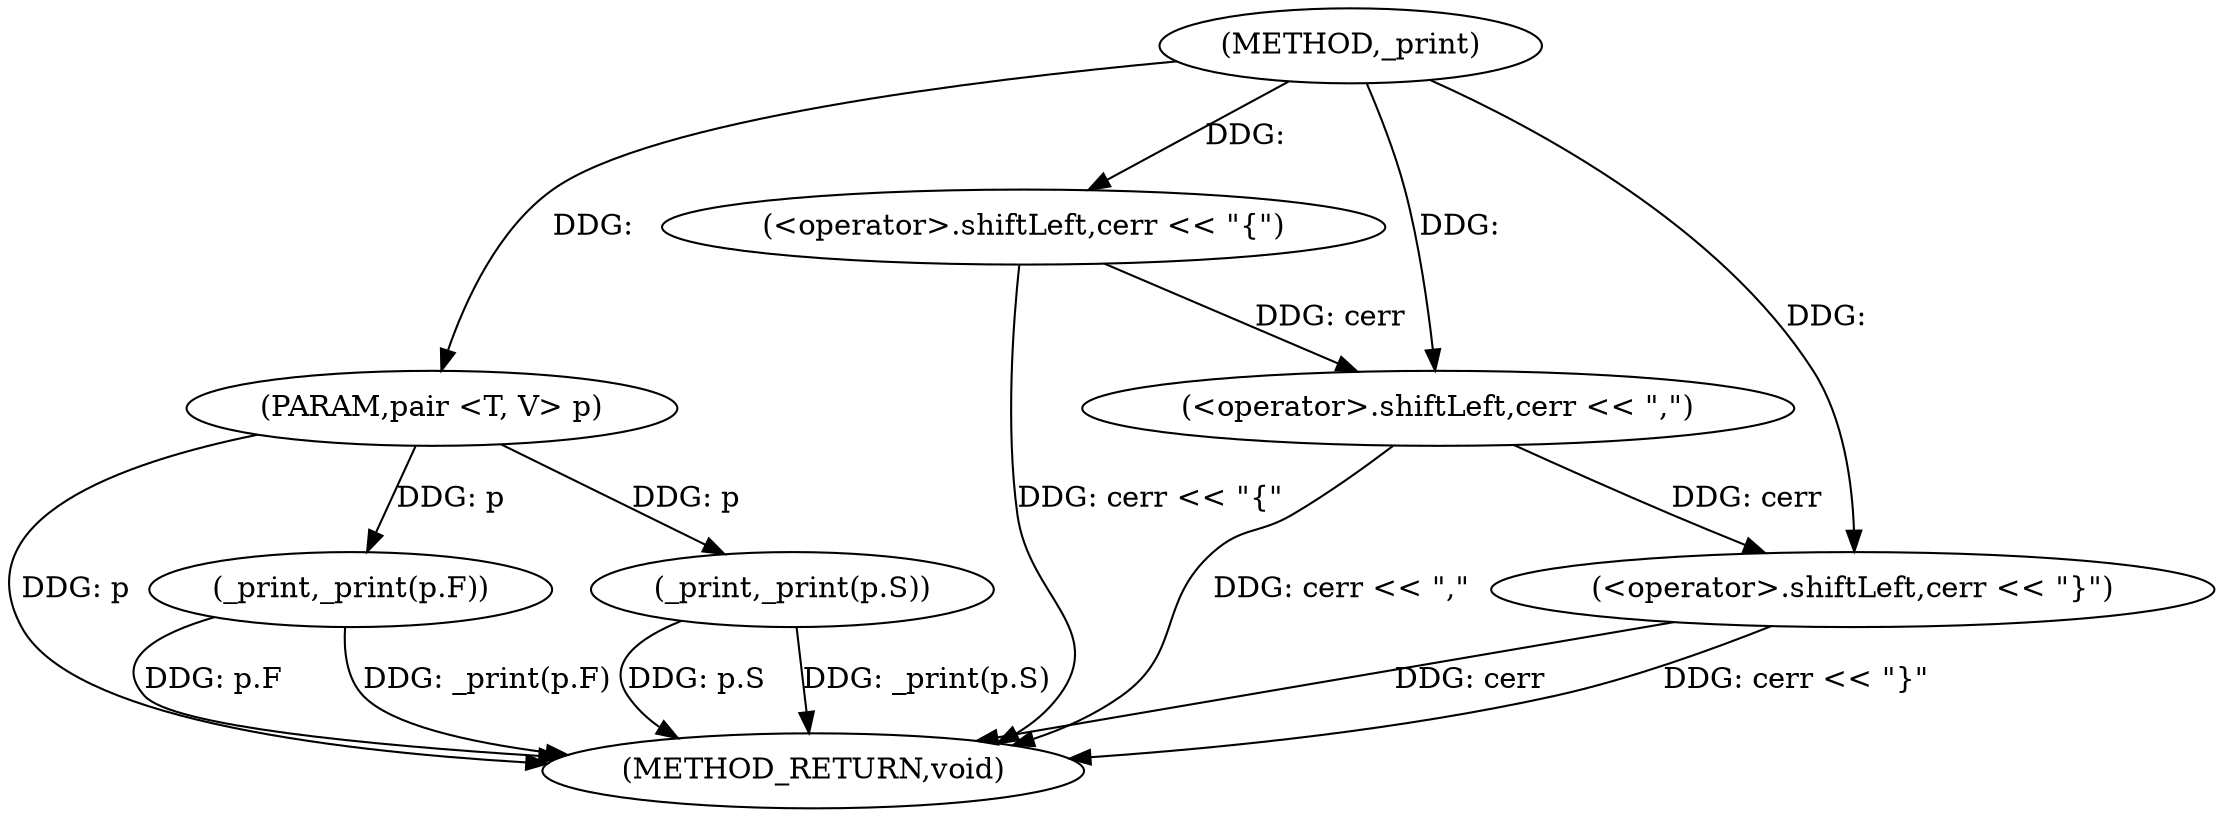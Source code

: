 digraph "_print" {  
"1000562" [label = "(METHOD,_print)" ]
"1000582" [label = "(METHOD_RETURN,void)" ]
"1000563" [label = "(PARAM,pair <T, V> p)" ]
"1000565" [label = "(<operator>.shiftLeft,cerr << \"{\")" ]
"1000568" [label = "(_print,_print(p.F))" ]
"1000572" [label = "(<operator>.shiftLeft,cerr << \",\")" ]
"1000575" [label = "(_print,_print(p.S))" ]
"1000579" [label = "(<operator>.shiftLeft,cerr << \"}\")" ]
  "1000563" -> "1000582"  [ label = "DDG: p"] 
  "1000565" -> "1000582"  [ label = "DDG: cerr << \"{\""] 
  "1000568" -> "1000582"  [ label = "DDG: p.F"] 
  "1000568" -> "1000582"  [ label = "DDG: _print(p.F)"] 
  "1000572" -> "1000582"  [ label = "DDG: cerr << \",\""] 
  "1000575" -> "1000582"  [ label = "DDG: p.S"] 
  "1000575" -> "1000582"  [ label = "DDG: _print(p.S)"] 
  "1000579" -> "1000582"  [ label = "DDG: cerr"] 
  "1000579" -> "1000582"  [ label = "DDG: cerr << \"}\""] 
  "1000562" -> "1000563"  [ label = "DDG: "] 
  "1000562" -> "1000565"  [ label = "DDG: "] 
  "1000563" -> "1000568"  [ label = "DDG: p"] 
  "1000565" -> "1000572"  [ label = "DDG: cerr"] 
  "1000562" -> "1000572"  [ label = "DDG: "] 
  "1000563" -> "1000575"  [ label = "DDG: p"] 
  "1000572" -> "1000579"  [ label = "DDG: cerr"] 
  "1000562" -> "1000579"  [ label = "DDG: "] 
}
